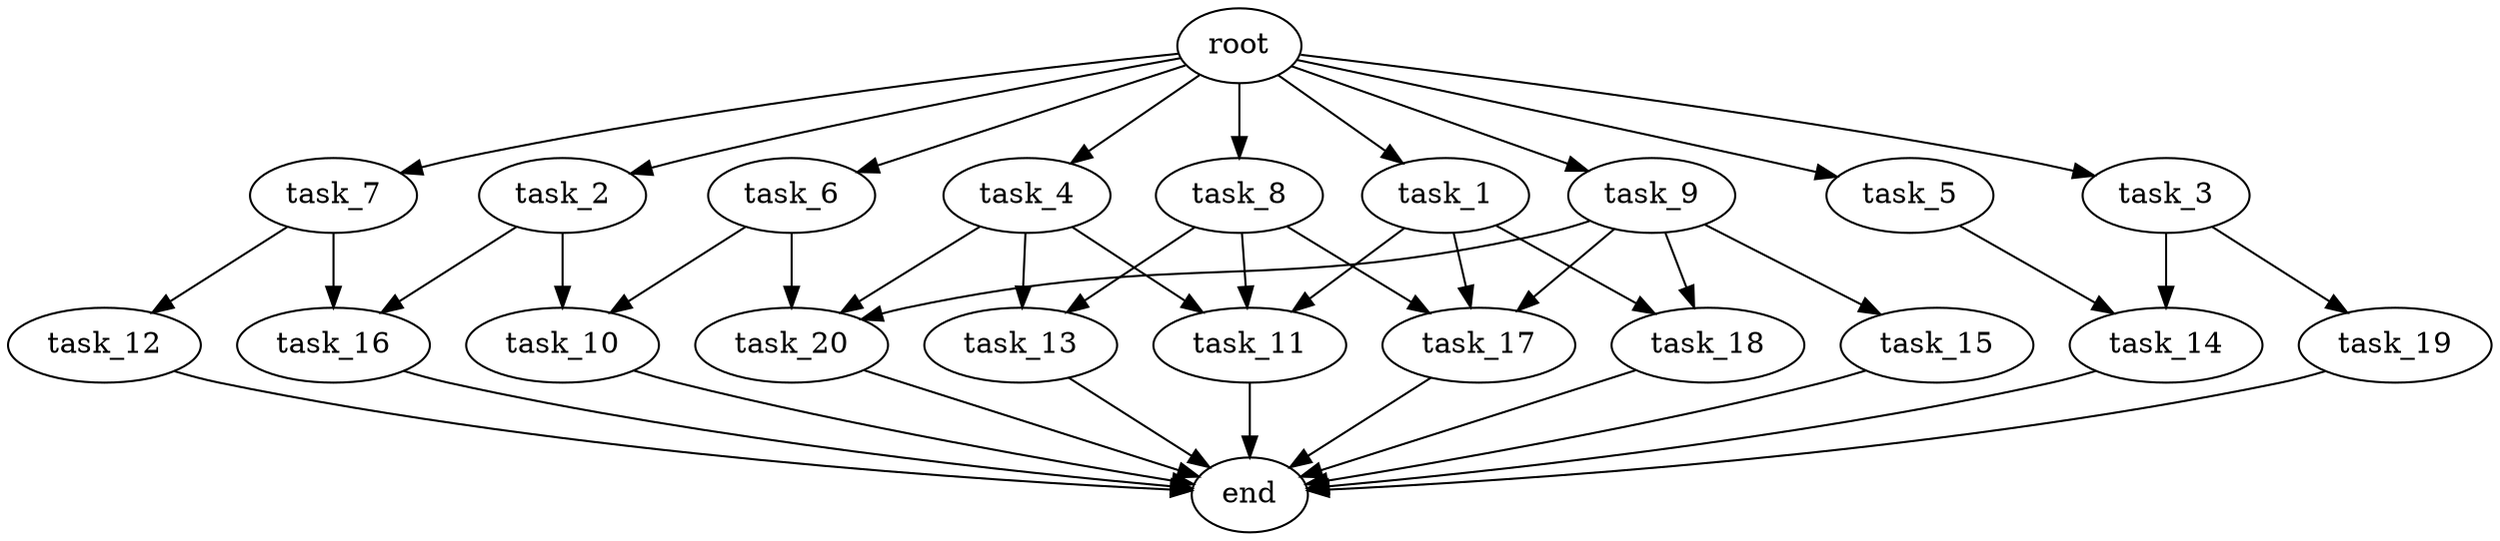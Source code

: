 digraph G {
  root [size="0.000000e+00"];
  task_1 [size="9.782464e+09"];
  task_2 [size="5.013013e+09"];
  task_3 [size="8.119117e+09"];
  task_4 [size="6.258298e+09"];
  task_5 [size="8.786894e+09"];
  task_6 [size="8.904130e+09"];
  task_7 [size="8.148772e+09"];
  task_8 [size="2.956295e+08"];
  task_9 [size="5.549839e+09"];
  task_10 [size="2.802658e+09"];
  task_11 [size="1.517930e+09"];
  task_12 [size="8.971856e+09"];
  task_13 [size="6.569661e+09"];
  task_14 [size="8.788624e+08"];
  task_15 [size="3.822689e+09"];
  task_16 [size="9.606096e+09"];
  task_17 [size="6.124871e+09"];
  task_18 [size="6.255620e+09"];
  task_19 [size="2.275052e+09"];
  task_20 [size="2.404368e+09"];
  end [size="0.000000e+00"];

  root -> task_1 [size="1.000000e-12"];
  root -> task_2 [size="1.000000e-12"];
  root -> task_3 [size="1.000000e-12"];
  root -> task_4 [size="1.000000e-12"];
  root -> task_5 [size="1.000000e-12"];
  root -> task_6 [size="1.000000e-12"];
  root -> task_7 [size="1.000000e-12"];
  root -> task_8 [size="1.000000e-12"];
  root -> task_9 [size="1.000000e-12"];
  task_1 -> task_11 [size="5.059767e+07"];
  task_1 -> task_17 [size="2.041624e+08"];
  task_1 -> task_18 [size="3.127810e+08"];
  task_2 -> task_10 [size="1.401329e+08"];
  task_2 -> task_16 [size="4.803048e+08"];
  task_3 -> task_14 [size="4.394312e+07"];
  task_3 -> task_19 [size="2.275052e+08"];
  task_4 -> task_11 [size="5.059767e+07"];
  task_4 -> task_13 [size="3.284830e+08"];
  task_4 -> task_20 [size="8.014559e+07"];
  task_5 -> task_14 [size="4.394312e+07"];
  task_6 -> task_10 [size="1.401329e+08"];
  task_6 -> task_20 [size="8.014559e+07"];
  task_7 -> task_12 [size="8.971856e+08"];
  task_7 -> task_16 [size="4.803048e+08"];
  task_8 -> task_11 [size="5.059767e+07"];
  task_8 -> task_13 [size="3.284830e+08"];
  task_8 -> task_17 [size="2.041624e+08"];
  task_9 -> task_15 [size="3.822689e+08"];
  task_9 -> task_17 [size="2.041624e+08"];
  task_9 -> task_18 [size="3.127810e+08"];
  task_9 -> task_20 [size="8.014559e+07"];
  task_10 -> end [size="1.000000e-12"];
  task_11 -> end [size="1.000000e-12"];
  task_12 -> end [size="1.000000e-12"];
  task_13 -> end [size="1.000000e-12"];
  task_14 -> end [size="1.000000e-12"];
  task_15 -> end [size="1.000000e-12"];
  task_16 -> end [size="1.000000e-12"];
  task_17 -> end [size="1.000000e-12"];
  task_18 -> end [size="1.000000e-12"];
  task_19 -> end [size="1.000000e-12"];
  task_20 -> end [size="1.000000e-12"];
}

